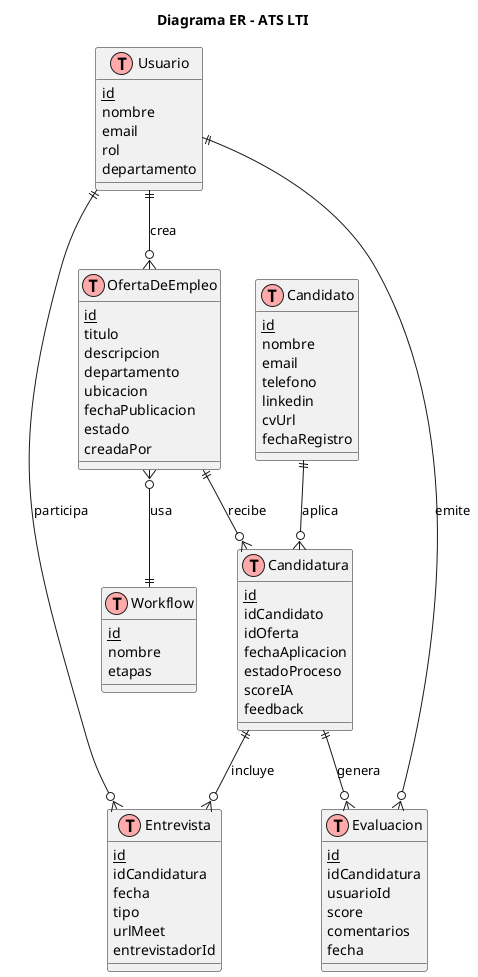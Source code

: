 
@startuml
!define table(x) class x << (T,#FFAAAA) >>
!define primaryKey(field) <u>field</u>

title Diagrama ER - ATS LTI

table(Usuario) {
  primaryKey(id)
  nombre
  email
  rol
  departamento
}

table(OfertaDeEmpleo) {
  primaryKey(id)
  titulo
  descripcion
  departamento
  ubicacion
  fechaPublicacion
  estado
  creadaPor
}

table(Candidato) {
  primaryKey(id)
  nombre
  email
  telefono
  linkedin
  cvUrl
  fechaRegistro
}

table(Candidatura) {
  primaryKey(id)
  idCandidato
  idOferta
  fechaAplicacion
  estadoProceso
  scoreIA
  feedback
}

table(Entrevista) {
  primaryKey(id)
  idCandidatura
  fecha
  tipo
  urlMeet
  entrevistadorId
}

table(Evaluacion) {
  primaryKey(id)
  idCandidatura
  usuarioId
  score
  comentarios
  fecha
}

table(Workflow) {
  primaryKey(id)
  nombre
  etapas
}

' Relaciones
Usuario ||--o{ OfertaDeEmpleo : crea
Usuario ||--o{ Evaluacion : emite
Usuario ||--o{ Entrevista : participa
OfertaDeEmpleo ||--o{ Candidatura : recibe
Candidato ||--o{ Candidatura : aplica
Candidatura ||--o{ Entrevista : incluye
Candidatura ||--o{ Evaluacion : genera
OfertaDeEmpleo }o--|| Workflow : usa

@enduml
